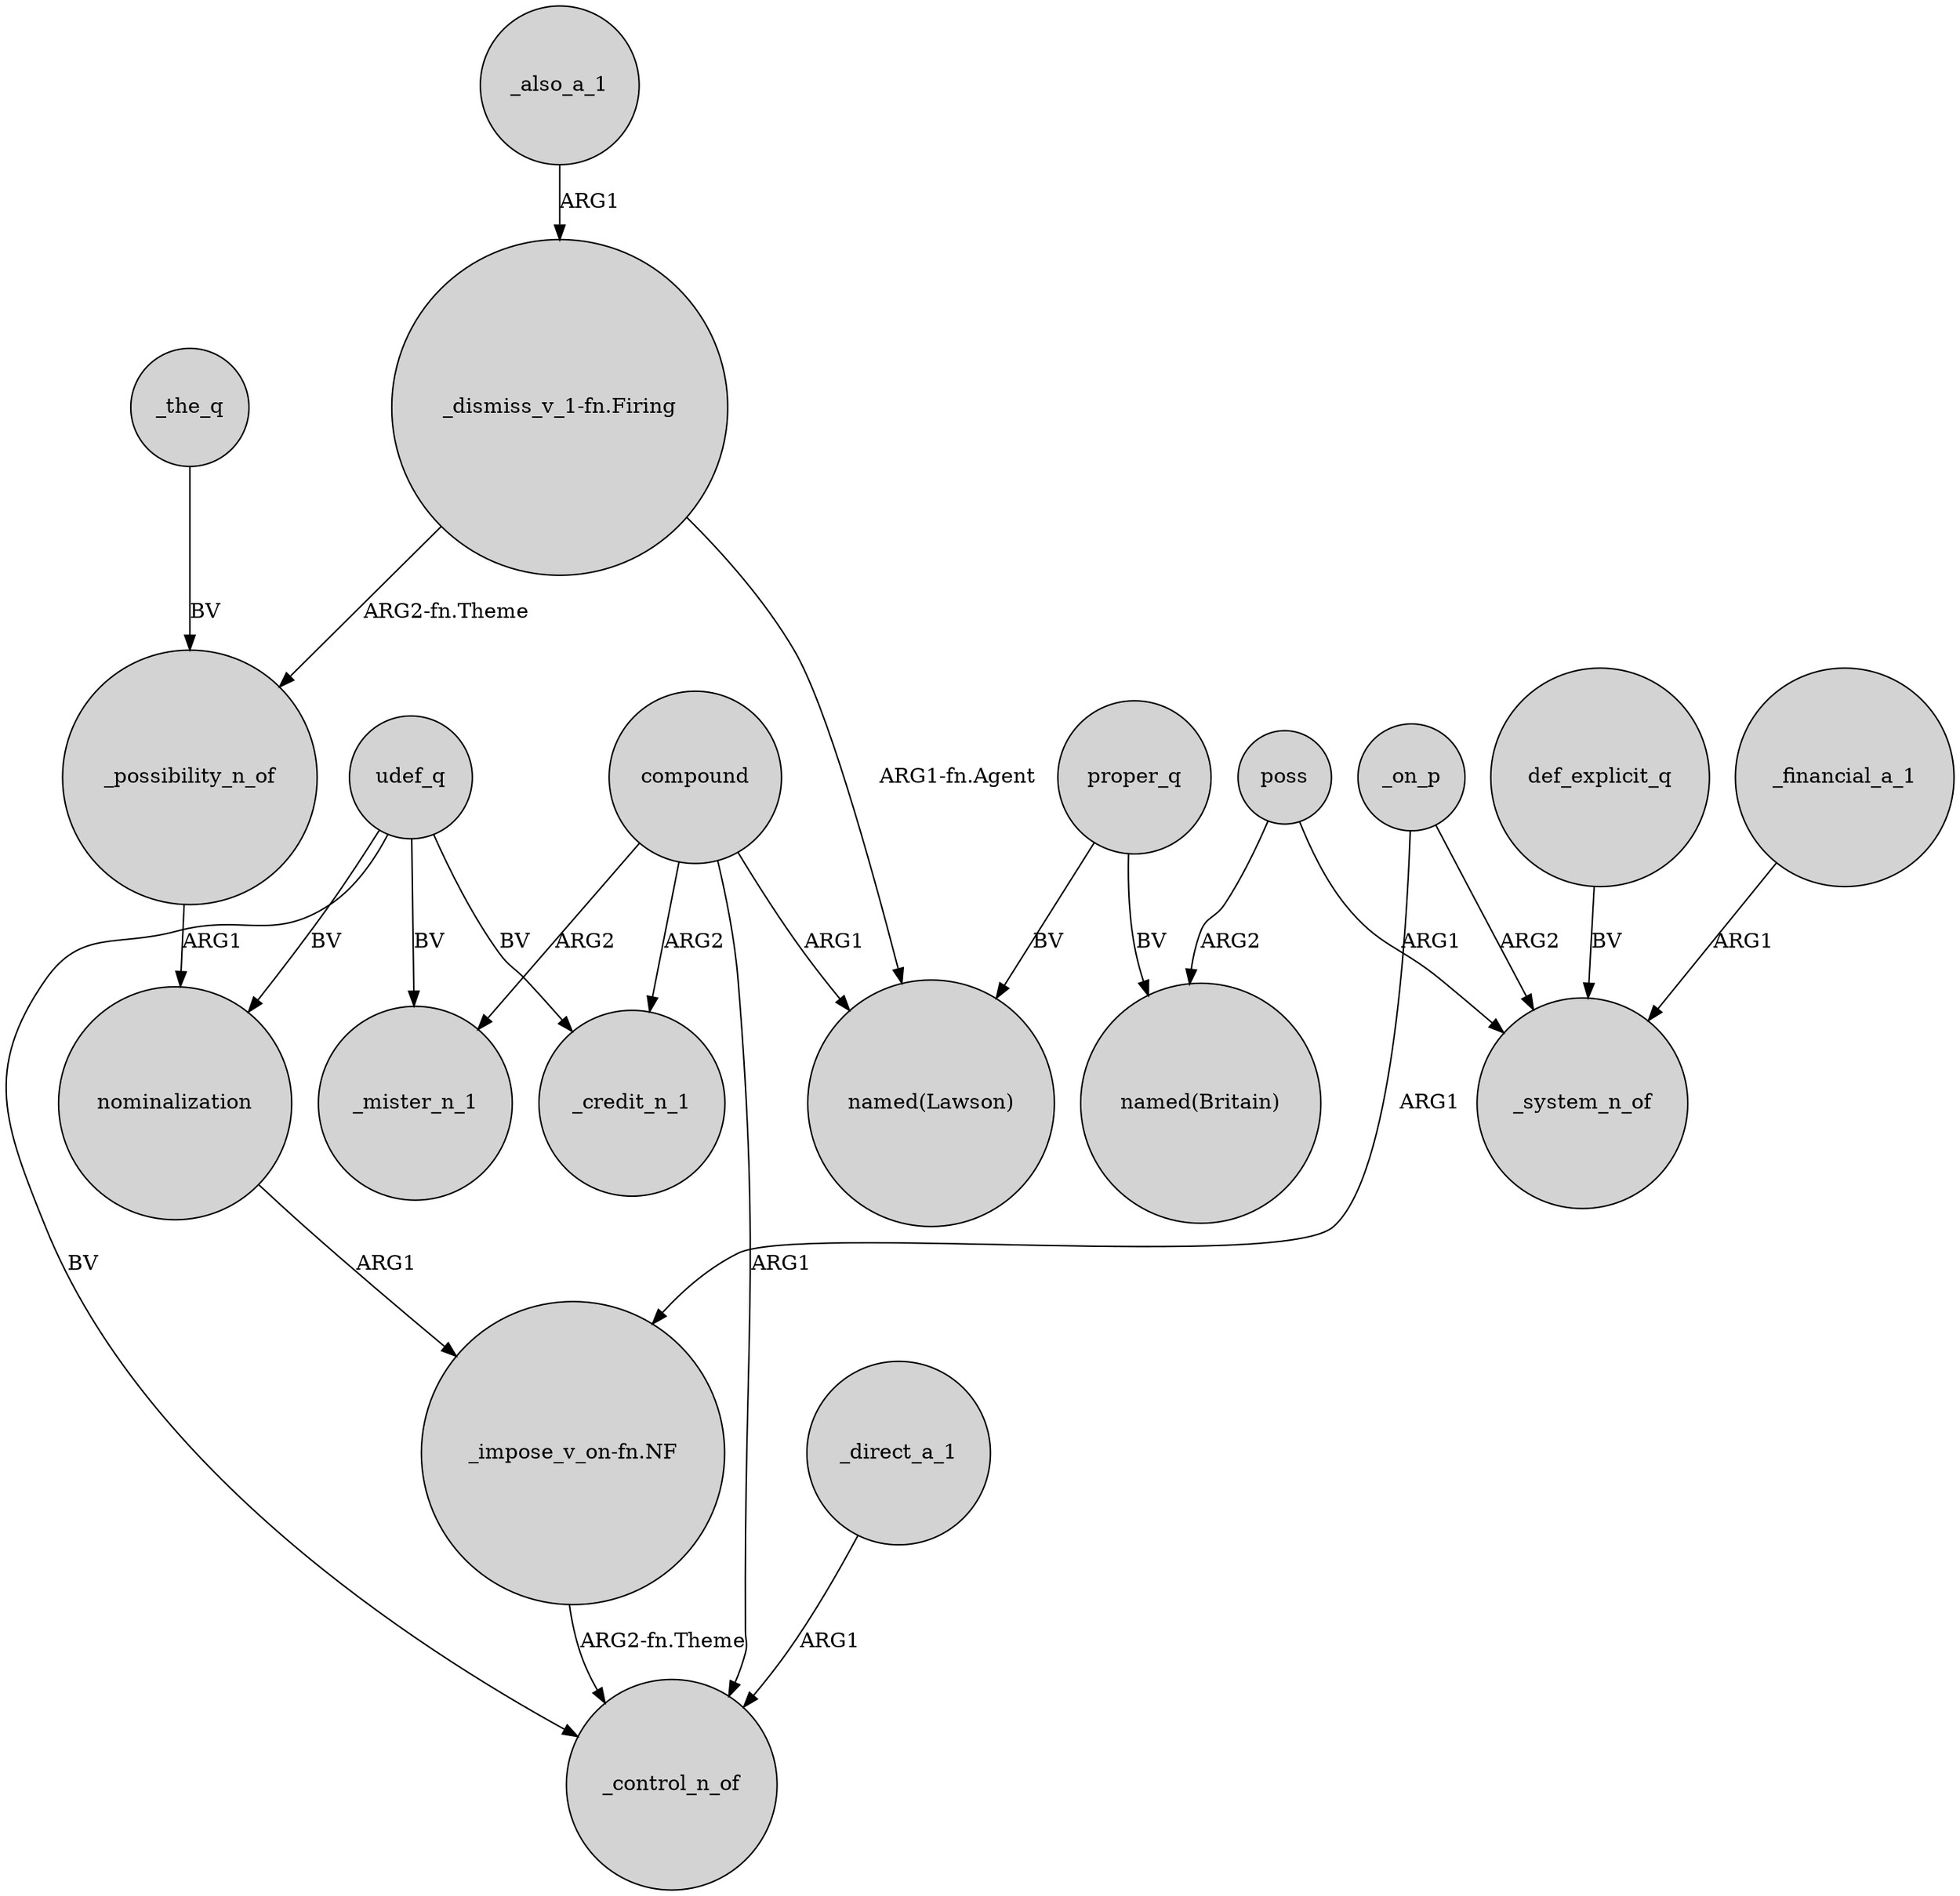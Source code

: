 digraph {
	node [shape=circle style=filled]
	"_impose_v_on-fn.NF" -> _control_n_of [label="ARG2-fn.Theme"]
	udef_q -> _credit_n_1 [label=BV]
	_on_p -> "_impose_v_on-fn.NF" [label=ARG1]
	udef_q -> _control_n_of [label=BV]
	compound -> _credit_n_1 [label=ARG2]
	compound -> _mister_n_1 [label=ARG2]
	udef_q -> _mister_n_1 [label=BV]
	poss -> _system_n_of [label=ARG1]
	def_explicit_q -> _system_n_of [label=BV]
	_direct_a_1 -> _control_n_of [label=ARG1]
	_the_q -> _possibility_n_of [label=BV]
	compound -> _control_n_of [label=ARG1]
	_on_p -> _system_n_of [label=ARG2]
	compound -> "named(Lawson)" [label=ARG1]
	proper_q -> "named(Lawson)" [label=BV]
	_also_a_1 -> "_dismiss_v_1-fn.Firing" [label=ARG1]
	udef_q -> nominalization [label=BV]
	_possibility_n_of -> nominalization [label=ARG1]
	nominalization -> "_impose_v_on-fn.NF" [label=ARG1]
	"_dismiss_v_1-fn.Firing" -> "named(Lawson)" [label="ARG1-fn.Agent"]
	poss -> "named(Britain)" [label=ARG2]
	_financial_a_1 -> _system_n_of [label=ARG1]
	proper_q -> "named(Britain)" [label=BV]
	"_dismiss_v_1-fn.Firing" -> _possibility_n_of [label="ARG2-fn.Theme"]
}
